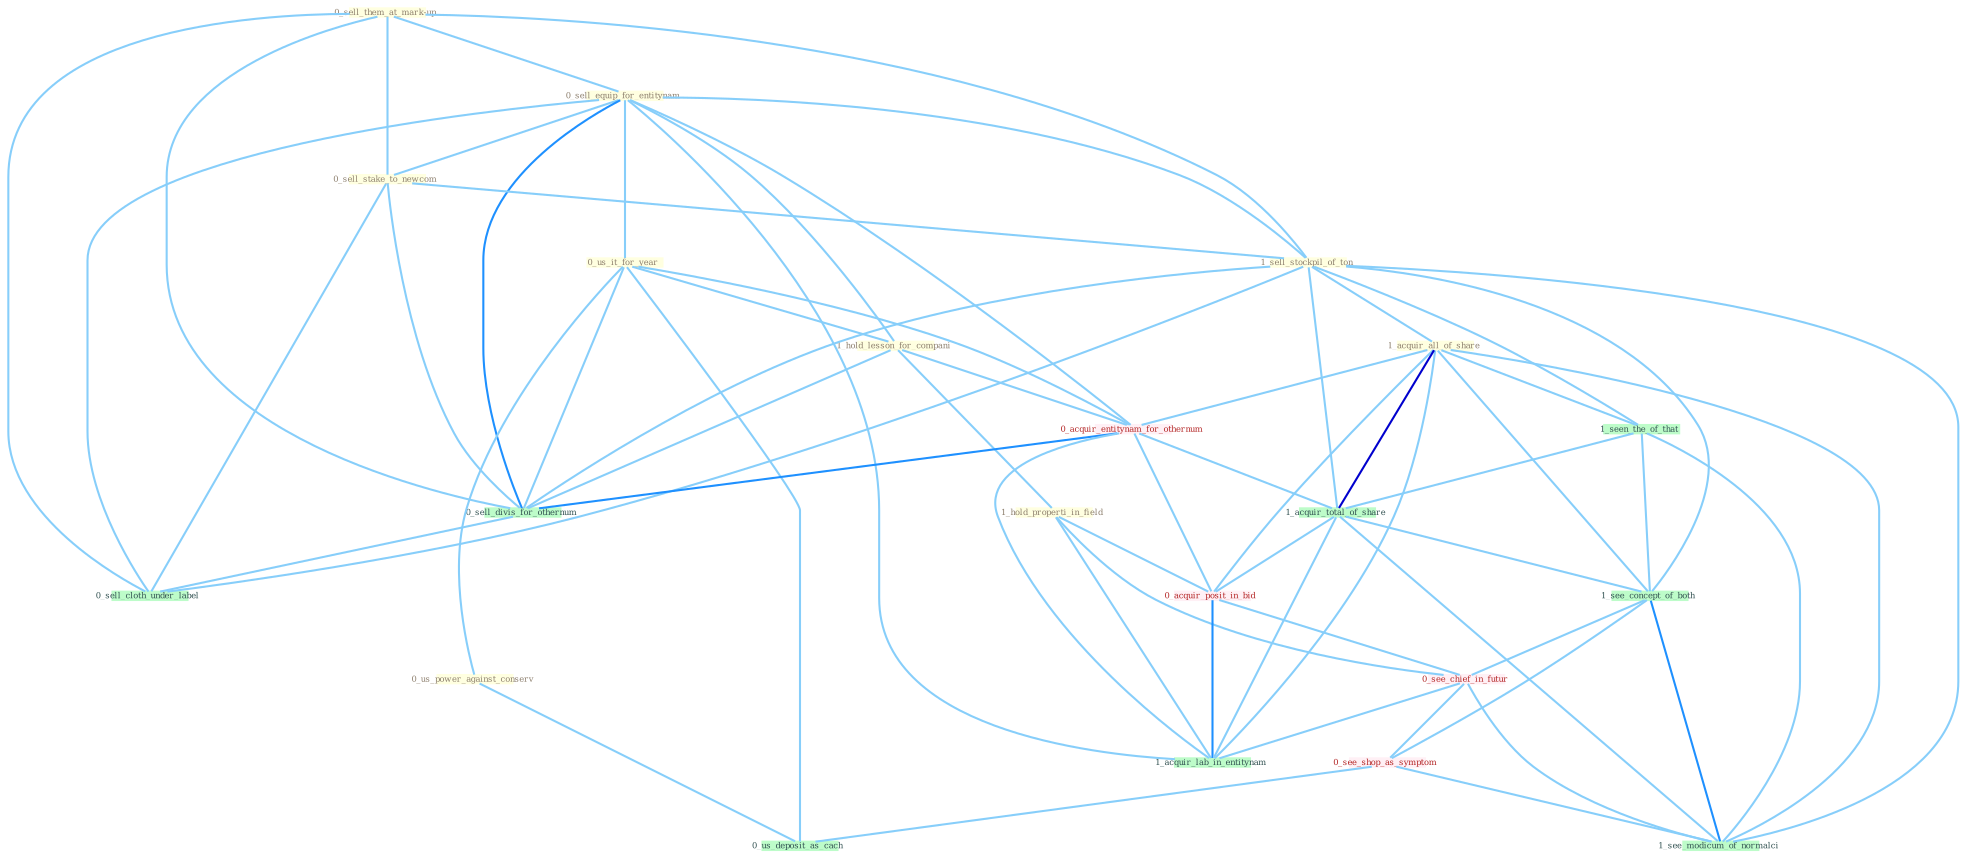 Graph G{ 
    node
    [shape=polygon,style=filled,width=.5,height=.06,color="#BDFCC9",fixedsize=true,fontsize=4,
    fontcolor="#2f4f4f"];
    {node
    [color="#ffffe0", fontcolor="#8b7d6b"] "0_sell_them_at_mark-up " "0_sell_equip_for_entitynam " "0_us_it_for_year " "1_hold_lesson_for_compani " "1_hold_properti_in_field " "0_us_power_against_conserv " "0_sell_stake_to_newcom " "1_sell_stockpil_of_ton " "1_acquir_all_of_share "}
{node [color="#fff0f5", fontcolor="#b22222"] "0_acquir_entitynam_for_othernum " "0_acquir_posit_in_bid " "0_see_chief_in_futur " "0_see_shop_as_symptom "}
edge [color="#B0E2FF"];

	"0_sell_them_at_mark-up " -- "0_sell_equip_for_entitynam " [w="1", color="#87cefa" ];
	"0_sell_them_at_mark-up " -- "0_sell_stake_to_newcom " [w="1", color="#87cefa" ];
	"0_sell_them_at_mark-up " -- "1_sell_stockpil_of_ton " [w="1", color="#87cefa" ];
	"0_sell_them_at_mark-up " -- "0_sell_divis_for_othernum " [w="1", color="#87cefa" ];
	"0_sell_them_at_mark-up " -- "0_sell_cloth_under_label " [w="1", color="#87cefa" ];
	"0_sell_equip_for_entitynam " -- "0_us_it_for_year " [w="1", color="#87cefa" ];
	"0_sell_equip_for_entitynam " -- "1_hold_lesson_for_compani " [w="1", color="#87cefa" ];
	"0_sell_equip_for_entitynam " -- "0_sell_stake_to_newcom " [w="1", color="#87cefa" ];
	"0_sell_equip_for_entitynam " -- "1_sell_stockpil_of_ton " [w="1", color="#87cefa" ];
	"0_sell_equip_for_entitynam " -- "0_acquir_entitynam_for_othernum " [w="1", color="#87cefa" ];
	"0_sell_equip_for_entitynam " -- "0_sell_divis_for_othernum " [w="2", color="#1e90ff" , len=0.8];
	"0_sell_equip_for_entitynam " -- "0_sell_cloth_under_label " [w="1", color="#87cefa" ];
	"0_sell_equip_for_entitynam " -- "1_acquir_lab_in_entitynam " [w="1", color="#87cefa" ];
	"0_us_it_for_year " -- "1_hold_lesson_for_compani " [w="1", color="#87cefa" ];
	"0_us_it_for_year " -- "0_us_power_against_conserv " [w="1", color="#87cefa" ];
	"0_us_it_for_year " -- "0_acquir_entitynam_for_othernum " [w="1", color="#87cefa" ];
	"0_us_it_for_year " -- "0_sell_divis_for_othernum " [w="1", color="#87cefa" ];
	"0_us_it_for_year " -- "0_us_deposit_as_cach " [w="1", color="#87cefa" ];
	"1_hold_lesson_for_compani " -- "1_hold_properti_in_field " [w="1", color="#87cefa" ];
	"1_hold_lesson_for_compani " -- "0_acquir_entitynam_for_othernum " [w="1", color="#87cefa" ];
	"1_hold_lesson_for_compani " -- "0_sell_divis_for_othernum " [w="1", color="#87cefa" ];
	"1_hold_properti_in_field " -- "0_acquir_posit_in_bid " [w="1", color="#87cefa" ];
	"1_hold_properti_in_field " -- "0_see_chief_in_futur " [w="1", color="#87cefa" ];
	"1_hold_properti_in_field " -- "1_acquir_lab_in_entitynam " [w="1", color="#87cefa" ];
	"0_us_power_against_conserv " -- "0_us_deposit_as_cach " [w="1", color="#87cefa" ];
	"0_sell_stake_to_newcom " -- "1_sell_stockpil_of_ton " [w="1", color="#87cefa" ];
	"0_sell_stake_to_newcom " -- "0_sell_divis_for_othernum " [w="1", color="#87cefa" ];
	"0_sell_stake_to_newcom " -- "0_sell_cloth_under_label " [w="1", color="#87cefa" ];
	"1_sell_stockpil_of_ton " -- "1_acquir_all_of_share " [w="1", color="#87cefa" ];
	"1_sell_stockpil_of_ton " -- "1_seen_the_of_that " [w="1", color="#87cefa" ];
	"1_sell_stockpil_of_ton " -- "0_sell_divis_for_othernum " [w="1", color="#87cefa" ];
	"1_sell_stockpil_of_ton " -- "1_acquir_total_of_share " [w="1", color="#87cefa" ];
	"1_sell_stockpil_of_ton " -- "0_sell_cloth_under_label " [w="1", color="#87cefa" ];
	"1_sell_stockpil_of_ton " -- "1_see_concept_of_both " [w="1", color="#87cefa" ];
	"1_sell_stockpil_of_ton " -- "1_see_modicum_of_normalci " [w="1", color="#87cefa" ];
	"1_acquir_all_of_share " -- "0_acquir_entitynam_for_othernum " [w="1", color="#87cefa" ];
	"1_acquir_all_of_share " -- "1_seen_the_of_that " [w="1", color="#87cefa" ];
	"1_acquir_all_of_share " -- "1_acquir_total_of_share " [w="3", color="#0000cd" , len=0.6];
	"1_acquir_all_of_share " -- "0_acquir_posit_in_bid " [w="1", color="#87cefa" ];
	"1_acquir_all_of_share " -- "1_see_concept_of_both " [w="1", color="#87cefa" ];
	"1_acquir_all_of_share " -- "1_acquir_lab_in_entitynam " [w="1", color="#87cefa" ];
	"1_acquir_all_of_share " -- "1_see_modicum_of_normalci " [w="1", color="#87cefa" ];
	"0_acquir_entitynam_for_othernum " -- "0_sell_divis_for_othernum " [w="2", color="#1e90ff" , len=0.8];
	"0_acquir_entitynam_for_othernum " -- "1_acquir_total_of_share " [w="1", color="#87cefa" ];
	"0_acquir_entitynam_for_othernum " -- "0_acquir_posit_in_bid " [w="1", color="#87cefa" ];
	"0_acquir_entitynam_for_othernum " -- "1_acquir_lab_in_entitynam " [w="1", color="#87cefa" ];
	"1_seen_the_of_that " -- "1_acquir_total_of_share " [w="1", color="#87cefa" ];
	"1_seen_the_of_that " -- "1_see_concept_of_both " [w="1", color="#87cefa" ];
	"1_seen_the_of_that " -- "1_see_modicum_of_normalci " [w="1", color="#87cefa" ];
	"0_sell_divis_for_othernum " -- "0_sell_cloth_under_label " [w="1", color="#87cefa" ];
	"1_acquir_total_of_share " -- "0_acquir_posit_in_bid " [w="1", color="#87cefa" ];
	"1_acquir_total_of_share " -- "1_see_concept_of_both " [w="1", color="#87cefa" ];
	"1_acquir_total_of_share " -- "1_acquir_lab_in_entitynam " [w="1", color="#87cefa" ];
	"1_acquir_total_of_share " -- "1_see_modicum_of_normalci " [w="1", color="#87cefa" ];
	"0_acquir_posit_in_bid " -- "0_see_chief_in_futur " [w="1", color="#87cefa" ];
	"0_acquir_posit_in_bid " -- "1_acquir_lab_in_entitynam " [w="2", color="#1e90ff" , len=0.8];
	"1_see_concept_of_both " -- "0_see_chief_in_futur " [w="1", color="#87cefa" ];
	"1_see_concept_of_both " -- "0_see_shop_as_symptom " [w="1", color="#87cefa" ];
	"1_see_concept_of_both " -- "1_see_modicum_of_normalci " [w="2", color="#1e90ff" , len=0.8];
	"0_see_chief_in_futur " -- "0_see_shop_as_symptom " [w="1", color="#87cefa" ];
	"0_see_chief_in_futur " -- "1_acquir_lab_in_entitynam " [w="1", color="#87cefa" ];
	"0_see_chief_in_futur " -- "1_see_modicum_of_normalci " [w="1", color="#87cefa" ];
	"0_see_shop_as_symptom " -- "0_us_deposit_as_cach " [w="1", color="#87cefa" ];
	"0_see_shop_as_symptom " -- "1_see_modicum_of_normalci " [w="1", color="#87cefa" ];
}